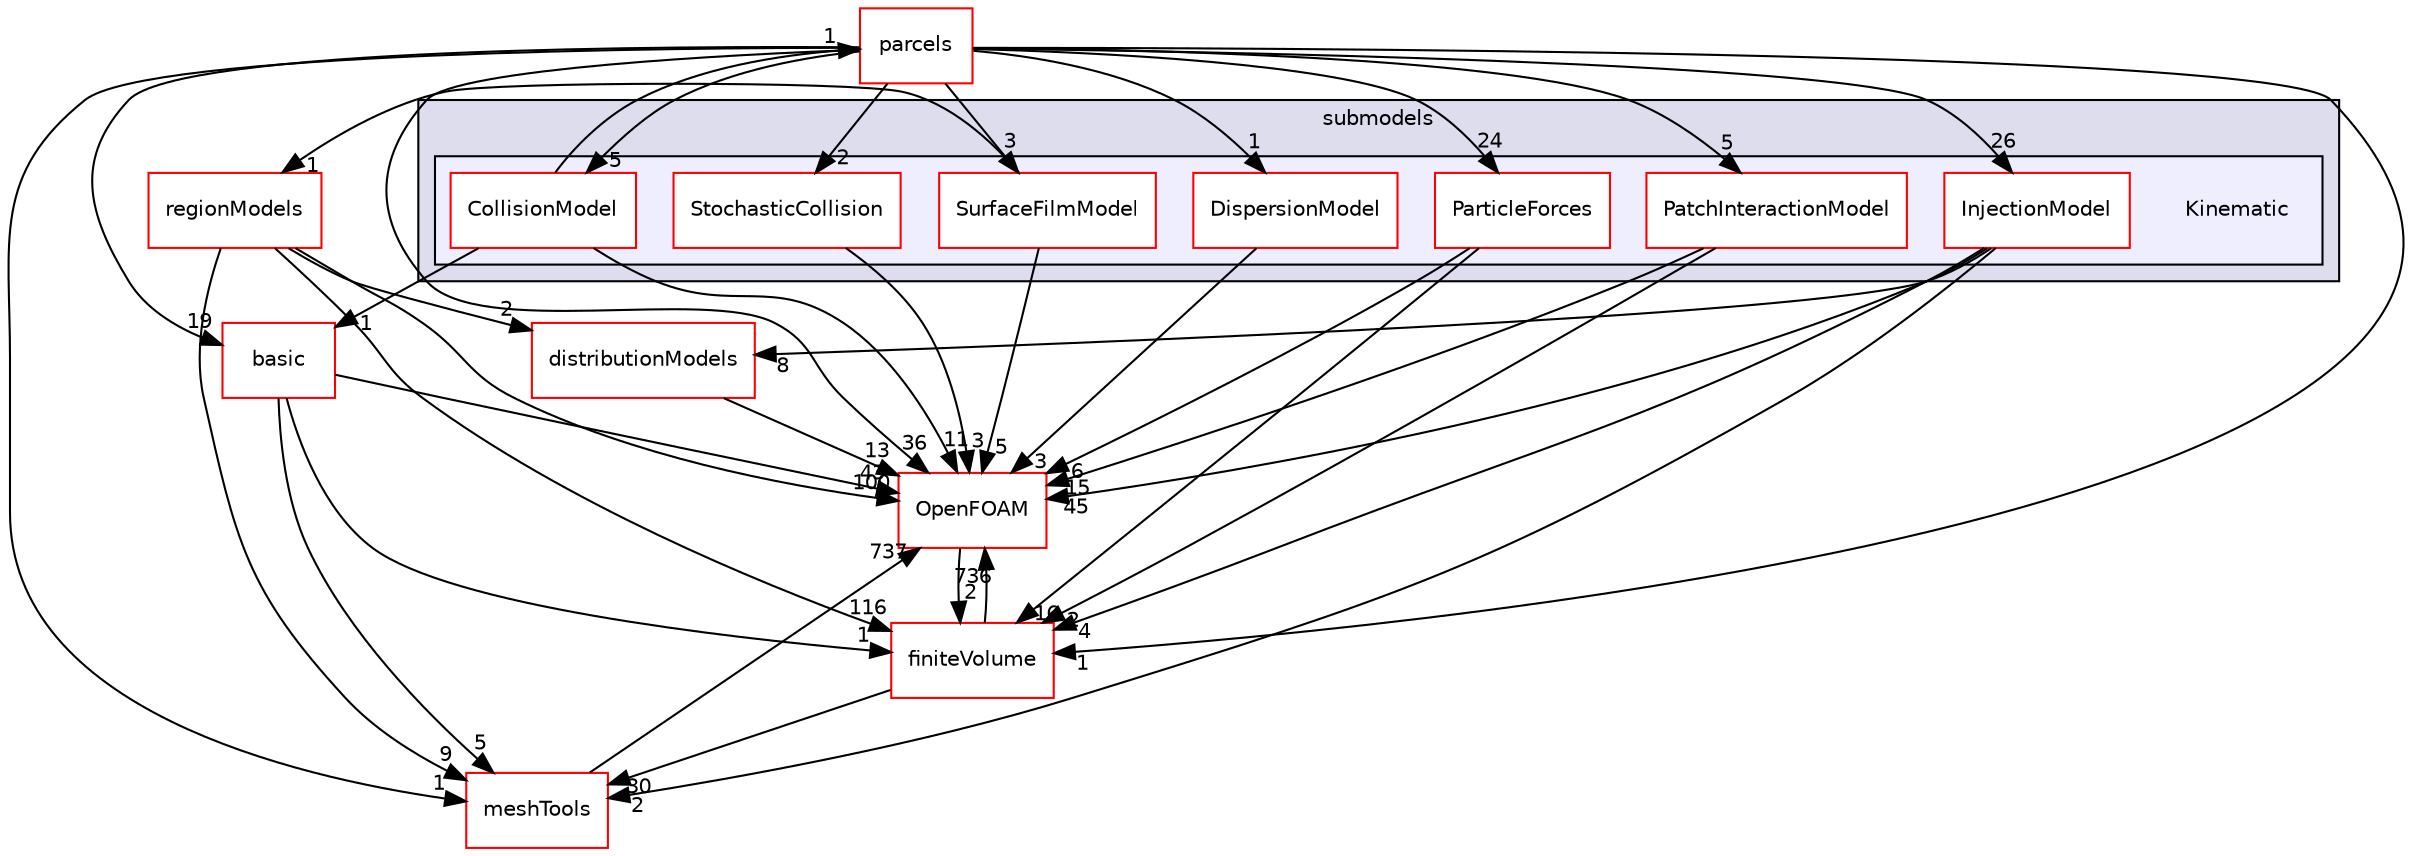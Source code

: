 digraph "src/lagrangian/intermediate/submodels/Kinematic" {
  bgcolor=transparent;
  compound=true
  node [ fontsize="10", fontname="Helvetica"];
  edge [ labelfontsize="10", labelfontname="Helvetica"];
  subgraph clusterdir_825de5f87f0ef3ae7d76ccd6a5458244 {
    graph [ bgcolor="#ddddee", pencolor="black", label="submodels" fontname="Helvetica", fontsize="10", URL="dir_825de5f87f0ef3ae7d76ccd6a5458244.html"]
  subgraph clusterdir_280ce042c33ce1e00a1fb89491254772 {
    graph [ bgcolor="#eeeeff", pencolor="black", label="" URL="dir_280ce042c33ce1e00a1fb89491254772.html"];
    dir_280ce042c33ce1e00a1fb89491254772 [shape=plaintext label="Kinematic"];
    dir_2bde217cd4c4c59a6845fe90485c2b1b [shape=box label="CollisionModel" color="red" fillcolor="white" style="filled" URL="dir_2bde217cd4c4c59a6845fe90485c2b1b.html"];
    dir_1a1b0db6ee4be96508c5925195e4b1da [shape=box label="DispersionModel" color="red" fillcolor="white" style="filled" URL="dir_1a1b0db6ee4be96508c5925195e4b1da.html"];
    dir_2c52a1c2f0c7ead309c5b735cade1a7e [shape=box label="InjectionModel" color="red" fillcolor="white" style="filled" URL="dir_2c52a1c2f0c7ead309c5b735cade1a7e.html"];
    dir_7880c6dec9d81c909715027e243e12ba [shape=box label="ParticleForces" color="red" fillcolor="white" style="filled" URL="dir_7880c6dec9d81c909715027e243e12ba.html"];
    dir_cf43f87a8139bd03a012339b0f68c2d8 [shape=box label="PatchInteractionModel" color="red" fillcolor="white" style="filled" URL="dir_cf43f87a8139bd03a012339b0f68c2d8.html"];
    dir_83decfbee97b67bdfbabb760079715fa [shape=box label="StochasticCollision" color="red" fillcolor="white" style="filled" URL="dir_83decfbee97b67bdfbabb760079715fa.html"];
    dir_61f31c0882508a16d1a835320fc3ef77 [shape=box label="SurfaceFilmModel" color="red" fillcolor="white" style="filled" URL="dir_61f31c0882508a16d1a835320fc3ef77.html"];
  }
  }
  dir_9bd15774b555cf7259a6fa18f99fe99b [shape=box label="finiteVolume" color="red" URL="dir_9bd15774b555cf7259a6fa18f99fe99b.html"];
  dir_ae30ad0bef50cf391b24c614251bb9fd [shape=box label="meshTools" color="red" URL="dir_ae30ad0bef50cf391b24c614251bb9fd.html"];
  dir_d6927c2879faa997b7d01c6ca71e518d [shape=box label="distributionModels" color="red" URL="dir_d6927c2879faa997b7d01c6ca71e518d.html"];
  dir_1cee61ac5e24023b73c87e3e265bd2be [shape=box label="regionModels" color="red" URL="dir_1cee61ac5e24023b73c87e3e265bd2be.html"];
  dir_c5473ff19b20e6ec4dfe5c310b3778a8 [shape=box label="OpenFOAM" color="red" URL="dir_c5473ff19b20e6ec4dfe5c310b3778a8.html"];
  dir_b8d19ddbdf0975644e34192d6313800e [shape=box label="parcels" color="red" URL="dir_b8d19ddbdf0975644e34192d6313800e.html"];
  dir_584e0ab0901b4327f36f4285cac7f2f8 [shape=box label="basic" color="red" URL="dir_584e0ab0901b4327f36f4285cac7f2f8.html"];
  dir_9bd15774b555cf7259a6fa18f99fe99b->dir_ae30ad0bef50cf391b24c614251bb9fd [headlabel="30", labeldistance=1.5 headhref="dir_000894_001742.html"];
  dir_9bd15774b555cf7259a6fa18f99fe99b->dir_c5473ff19b20e6ec4dfe5c310b3778a8 [headlabel="736", labeldistance=1.5 headhref="dir_000894_001888.html"];
  dir_7880c6dec9d81c909715027e243e12ba->dir_9bd15774b555cf7259a6fa18f99fe99b [headlabel="16", labeldistance=1.5 headhref="dir_001526_000894.html"];
  dir_7880c6dec9d81c909715027e243e12ba->dir_c5473ff19b20e6ec4dfe5c310b3778a8 [headlabel="6", labeldistance=1.5 headhref="dir_001526_001888.html"];
  dir_2c52a1c2f0c7ead309c5b735cade1a7e->dir_9bd15774b555cf7259a6fa18f99fe99b [headlabel="4", labeldistance=1.5 headhref="dir_001514_000894.html"];
  dir_2c52a1c2f0c7ead309c5b735cade1a7e->dir_ae30ad0bef50cf391b24c614251bb9fd [headlabel="2", labeldistance=1.5 headhref="dir_001514_001742.html"];
  dir_2c52a1c2f0c7ead309c5b735cade1a7e->dir_d6927c2879faa997b7d01c6ca71e518d [headlabel="8", labeldistance=1.5 headhref="dir_001514_001376.html"];
  dir_2c52a1c2f0c7ead309c5b735cade1a7e->dir_c5473ff19b20e6ec4dfe5c310b3778a8 [headlabel="45", labeldistance=1.5 headhref="dir_001514_001888.html"];
  dir_ae30ad0bef50cf391b24c614251bb9fd->dir_c5473ff19b20e6ec4dfe5c310b3778a8 [headlabel="737", labeldistance=1.5 headhref="dir_001742_001888.html"];
  dir_d6927c2879faa997b7d01c6ca71e518d->dir_c5473ff19b20e6ec4dfe5c310b3778a8 [headlabel="13", labeldistance=1.5 headhref="dir_001376_001888.html"];
  dir_1a1b0db6ee4be96508c5925195e4b1da->dir_c5473ff19b20e6ec4dfe5c310b3778a8 [headlabel="3", labeldistance=1.5 headhref="dir_001511_001888.html"];
  dir_cf43f87a8139bd03a012339b0f68c2d8->dir_9bd15774b555cf7259a6fa18f99fe99b [headlabel="2", labeldistance=1.5 headhref="dir_001546_000894.html"];
  dir_cf43f87a8139bd03a012339b0f68c2d8->dir_c5473ff19b20e6ec4dfe5c310b3778a8 [headlabel="15", labeldistance=1.5 headhref="dir_001546_001888.html"];
  dir_1cee61ac5e24023b73c87e3e265bd2be->dir_9bd15774b555cf7259a6fa18f99fe99b [headlabel="116", labeldistance=1.5 headhref="dir_000746_000894.html"];
  dir_1cee61ac5e24023b73c87e3e265bd2be->dir_ae30ad0bef50cf391b24c614251bb9fd [headlabel="9", labeldistance=1.5 headhref="dir_000746_001742.html"];
  dir_1cee61ac5e24023b73c87e3e265bd2be->dir_d6927c2879faa997b7d01c6ca71e518d [headlabel="2", labeldistance=1.5 headhref="dir_000746_001376.html"];
  dir_1cee61ac5e24023b73c87e3e265bd2be->dir_c5473ff19b20e6ec4dfe5c310b3778a8 [headlabel="100", labeldistance=1.5 headhref="dir_000746_001888.html"];
  dir_c5473ff19b20e6ec4dfe5c310b3778a8->dir_9bd15774b555cf7259a6fa18f99fe99b [headlabel="2", labeldistance=1.5 headhref="dir_001888_000894.html"];
  dir_2bde217cd4c4c59a6845fe90485c2b1b->dir_c5473ff19b20e6ec4dfe5c310b3778a8 [headlabel="11", labeldistance=1.5 headhref="dir_001499_001888.html"];
  dir_2bde217cd4c4c59a6845fe90485c2b1b->dir_b8d19ddbdf0975644e34192d6313800e [headlabel="1", labeldistance=1.5 headhref="dir_001499_001449.html"];
  dir_2bde217cd4c4c59a6845fe90485c2b1b->dir_584e0ab0901b4327f36f4285cac7f2f8 [headlabel="1", labeldistance=1.5 headhref="dir_001499_001356.html"];
  dir_61f31c0882508a16d1a835320fc3ef77->dir_1cee61ac5e24023b73c87e3e265bd2be [headlabel="1", labeldistance=1.5 headhref="dir_001556_000746.html"];
  dir_61f31c0882508a16d1a835320fc3ef77->dir_c5473ff19b20e6ec4dfe5c310b3778a8 [headlabel="5", labeldistance=1.5 headhref="dir_001556_001888.html"];
  dir_83decfbee97b67bdfbabb760079715fa->dir_c5473ff19b20e6ec4dfe5c310b3778a8 [headlabel="3", labeldistance=1.5 headhref="dir_001553_001888.html"];
  dir_b8d19ddbdf0975644e34192d6313800e->dir_9bd15774b555cf7259a6fa18f99fe99b [headlabel="1", labeldistance=1.5 headhref="dir_001449_000894.html"];
  dir_b8d19ddbdf0975644e34192d6313800e->dir_7880c6dec9d81c909715027e243e12ba [headlabel="24", labeldistance=1.5 headhref="dir_001449_001526.html"];
  dir_b8d19ddbdf0975644e34192d6313800e->dir_2c52a1c2f0c7ead309c5b735cade1a7e [headlabel="26", labeldistance=1.5 headhref="dir_001449_001514.html"];
  dir_b8d19ddbdf0975644e34192d6313800e->dir_ae30ad0bef50cf391b24c614251bb9fd [headlabel="1", labeldistance=1.5 headhref="dir_001449_001742.html"];
  dir_b8d19ddbdf0975644e34192d6313800e->dir_1a1b0db6ee4be96508c5925195e4b1da [headlabel="1", labeldistance=1.5 headhref="dir_001449_001511.html"];
  dir_b8d19ddbdf0975644e34192d6313800e->dir_cf43f87a8139bd03a012339b0f68c2d8 [headlabel="5", labeldistance=1.5 headhref="dir_001449_001546.html"];
  dir_b8d19ddbdf0975644e34192d6313800e->dir_c5473ff19b20e6ec4dfe5c310b3778a8 [headlabel="36", labeldistance=1.5 headhref="dir_001449_001888.html"];
  dir_b8d19ddbdf0975644e34192d6313800e->dir_2bde217cd4c4c59a6845fe90485c2b1b [headlabel="5", labeldistance=1.5 headhref="dir_001449_001499.html"];
  dir_b8d19ddbdf0975644e34192d6313800e->dir_61f31c0882508a16d1a835320fc3ef77 [headlabel="3", labeldistance=1.5 headhref="dir_001449_001556.html"];
  dir_b8d19ddbdf0975644e34192d6313800e->dir_83decfbee97b67bdfbabb760079715fa [headlabel="2", labeldistance=1.5 headhref="dir_001449_001553.html"];
  dir_b8d19ddbdf0975644e34192d6313800e->dir_584e0ab0901b4327f36f4285cac7f2f8 [headlabel="19", labeldistance=1.5 headhref="dir_001449_001356.html"];
  dir_584e0ab0901b4327f36f4285cac7f2f8->dir_9bd15774b555cf7259a6fa18f99fe99b [headlabel="1", labeldistance=1.5 headhref="dir_001356_000894.html"];
  dir_584e0ab0901b4327f36f4285cac7f2f8->dir_ae30ad0bef50cf391b24c614251bb9fd [headlabel="5", labeldistance=1.5 headhref="dir_001356_001742.html"];
  dir_584e0ab0901b4327f36f4285cac7f2f8->dir_c5473ff19b20e6ec4dfe5c310b3778a8 [headlabel="43", labeldistance=1.5 headhref="dir_001356_001888.html"];
}
